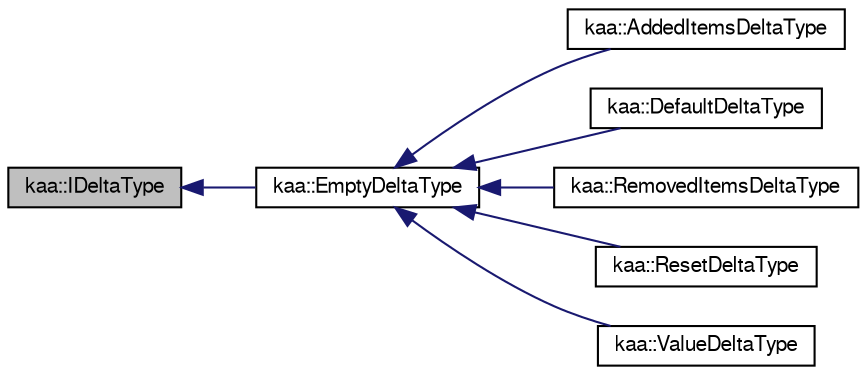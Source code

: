 digraph "kaa::IDeltaType"
{
  bgcolor="transparent";
  edge [fontname="FreeSans",fontsize="10",labelfontname="FreeSans",labelfontsize="10"];
  node [fontname="FreeSans",fontsize="10",shape=record];
  rankdir="LR";
  Node1 [label="kaa::IDeltaType",height=0.2,width=0.4,color="black", fillcolor="grey75", style="filled" fontcolor="black"];
  Node1 -> Node2 [dir="back",color="midnightblue",fontsize="10",style="solid",fontname="FreeSans"];
  Node2 [label="kaa::EmptyDeltaType",height=0.2,width=0.4,color="black",URL="$classkaa_1_1EmptyDeltaType.html"];
  Node2 -> Node3 [dir="back",color="midnightblue",fontsize="10",style="solid",fontname="FreeSans"];
  Node3 [label="kaa::AddedItemsDeltaType",height=0.2,width=0.4,color="black",URL="$classkaa_1_1AddedItemsDeltaType.html"];
  Node2 -> Node4 [dir="back",color="midnightblue",fontsize="10",style="solid",fontname="FreeSans"];
  Node4 [label="kaa::DefaultDeltaType",height=0.2,width=0.4,color="black",URL="$classkaa_1_1DefaultDeltaType.html"];
  Node2 -> Node5 [dir="back",color="midnightblue",fontsize="10",style="solid",fontname="FreeSans"];
  Node5 [label="kaa::RemovedItemsDeltaType",height=0.2,width=0.4,color="black",URL="$classkaa_1_1RemovedItemsDeltaType.html"];
  Node2 -> Node6 [dir="back",color="midnightblue",fontsize="10",style="solid",fontname="FreeSans"];
  Node6 [label="kaa::ResetDeltaType",height=0.2,width=0.4,color="black",URL="$classkaa_1_1ResetDeltaType.html"];
  Node2 -> Node7 [dir="back",color="midnightblue",fontsize="10",style="solid",fontname="FreeSans"];
  Node7 [label="kaa::ValueDeltaType",height=0.2,width=0.4,color="black",URL="$classkaa_1_1ValueDeltaType.html"];
}
